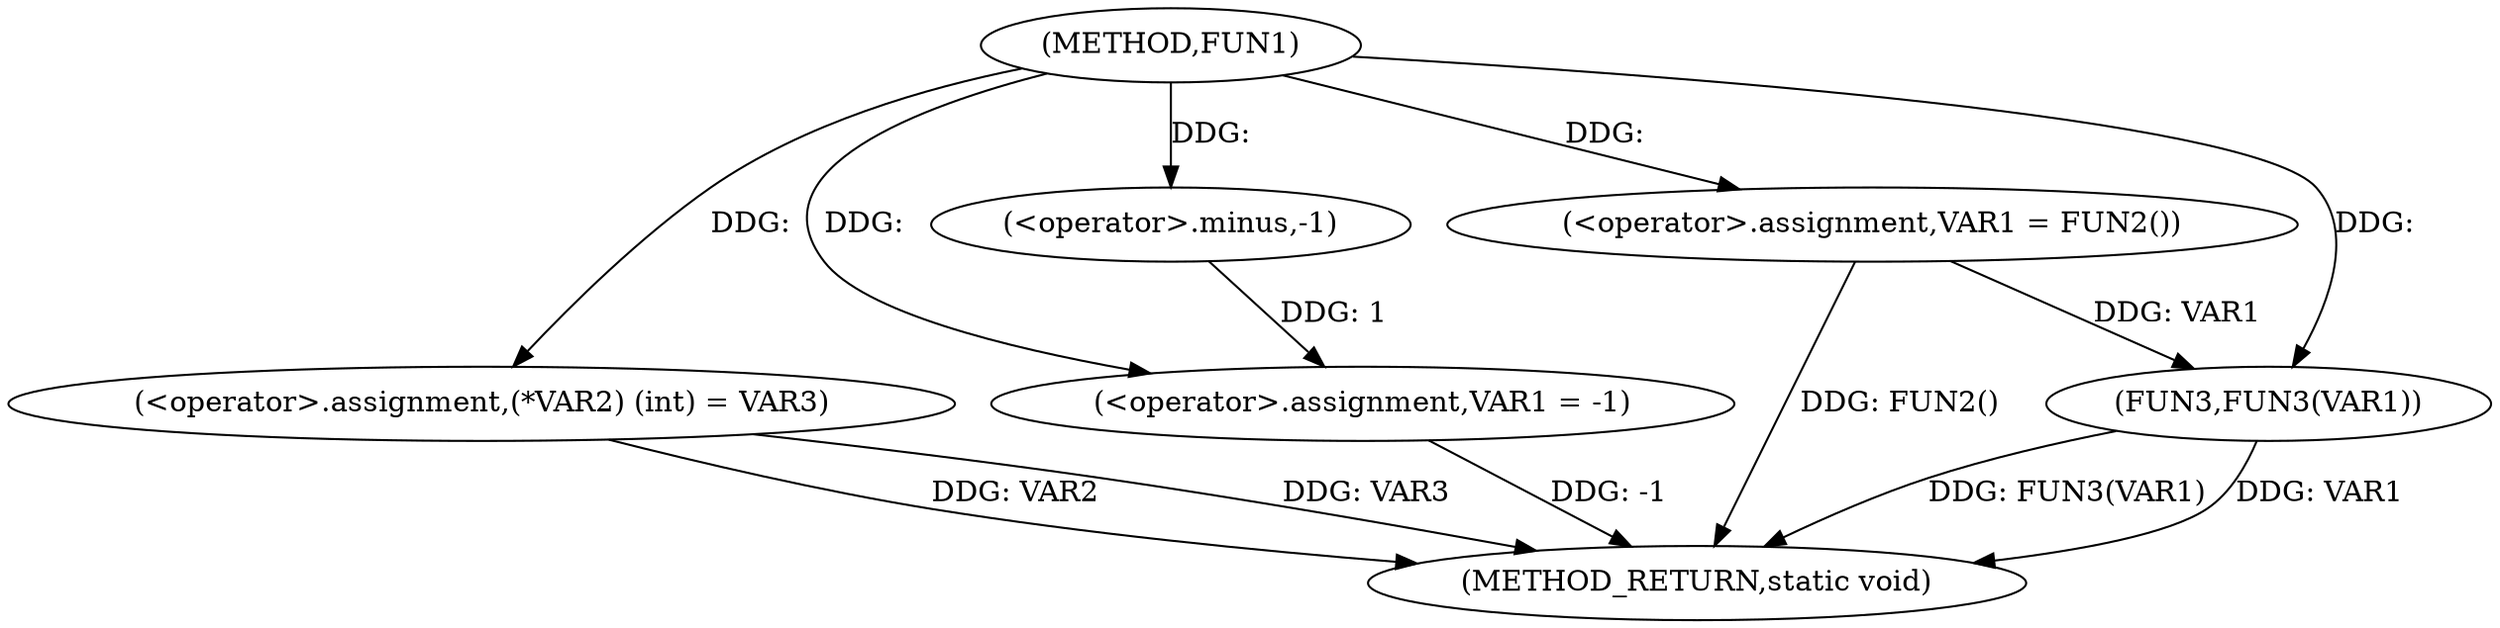 digraph FUN1 {  
"1000100" [label = "(METHOD,FUN1)" ]
"1000116" [label = "(METHOD_RETURN,static void)" ]
"1000104" [label = "(<operator>.assignment,(*VAR2) (int) = VAR3)" ]
"1000107" [label = "(<operator>.assignment,VAR1 = -1)" ]
"1000109" [label = "(<operator>.minus,-1)" ]
"1000111" [label = "(<operator>.assignment,VAR1 = FUN2())" ]
"1000114" [label = "(FUN3,FUN3(VAR1))" ]
  "1000104" -> "1000116"  [ label = "DDG: VAR2"] 
  "1000114" -> "1000116"  [ label = "DDG: FUN3(VAR1)"] 
  "1000114" -> "1000116"  [ label = "DDG: VAR1"] 
  "1000111" -> "1000116"  [ label = "DDG: FUN2()"] 
  "1000104" -> "1000116"  [ label = "DDG: VAR3"] 
  "1000107" -> "1000116"  [ label = "DDG: -1"] 
  "1000100" -> "1000104"  [ label = "DDG: "] 
  "1000109" -> "1000107"  [ label = "DDG: 1"] 
  "1000100" -> "1000107"  [ label = "DDG: "] 
  "1000100" -> "1000109"  [ label = "DDG: "] 
  "1000100" -> "1000111"  [ label = "DDG: "] 
  "1000111" -> "1000114"  [ label = "DDG: VAR1"] 
  "1000100" -> "1000114"  [ label = "DDG: "] 
}

